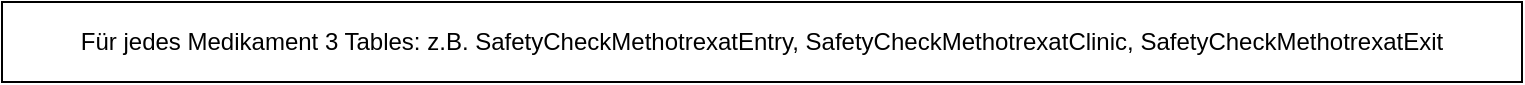 <mxfile version="24.8.6">
  <diagram name="Seite-1" id="a7wR009NsaYcmST1IlgI">
    <mxGraphModel dx="2074" dy="1106" grid="1" gridSize="10" guides="1" tooltips="1" connect="1" arrows="1" fold="1" page="1" pageScale="1" pageWidth="827" pageHeight="1169" math="0" shadow="0">
      <root>
        <mxCell id="0" />
        <mxCell id="1" parent="0" />
        <mxCell id="ejsm2y8JjEzqtz5PN0TX-1" value="Für jedes Medikament 3 Tables: z.B. SafetyCheckMethotrexatEntry, SafetyCheckMethotrexatClinic, SafetyCheckMethotrexatExit" style="rounded=0;whiteSpace=wrap;html=1;" vertex="1" parent="1">
          <mxGeometry x="30" y="20" width="760" height="40" as="geometry" />
        </mxCell>
      </root>
    </mxGraphModel>
  </diagram>
</mxfile>
